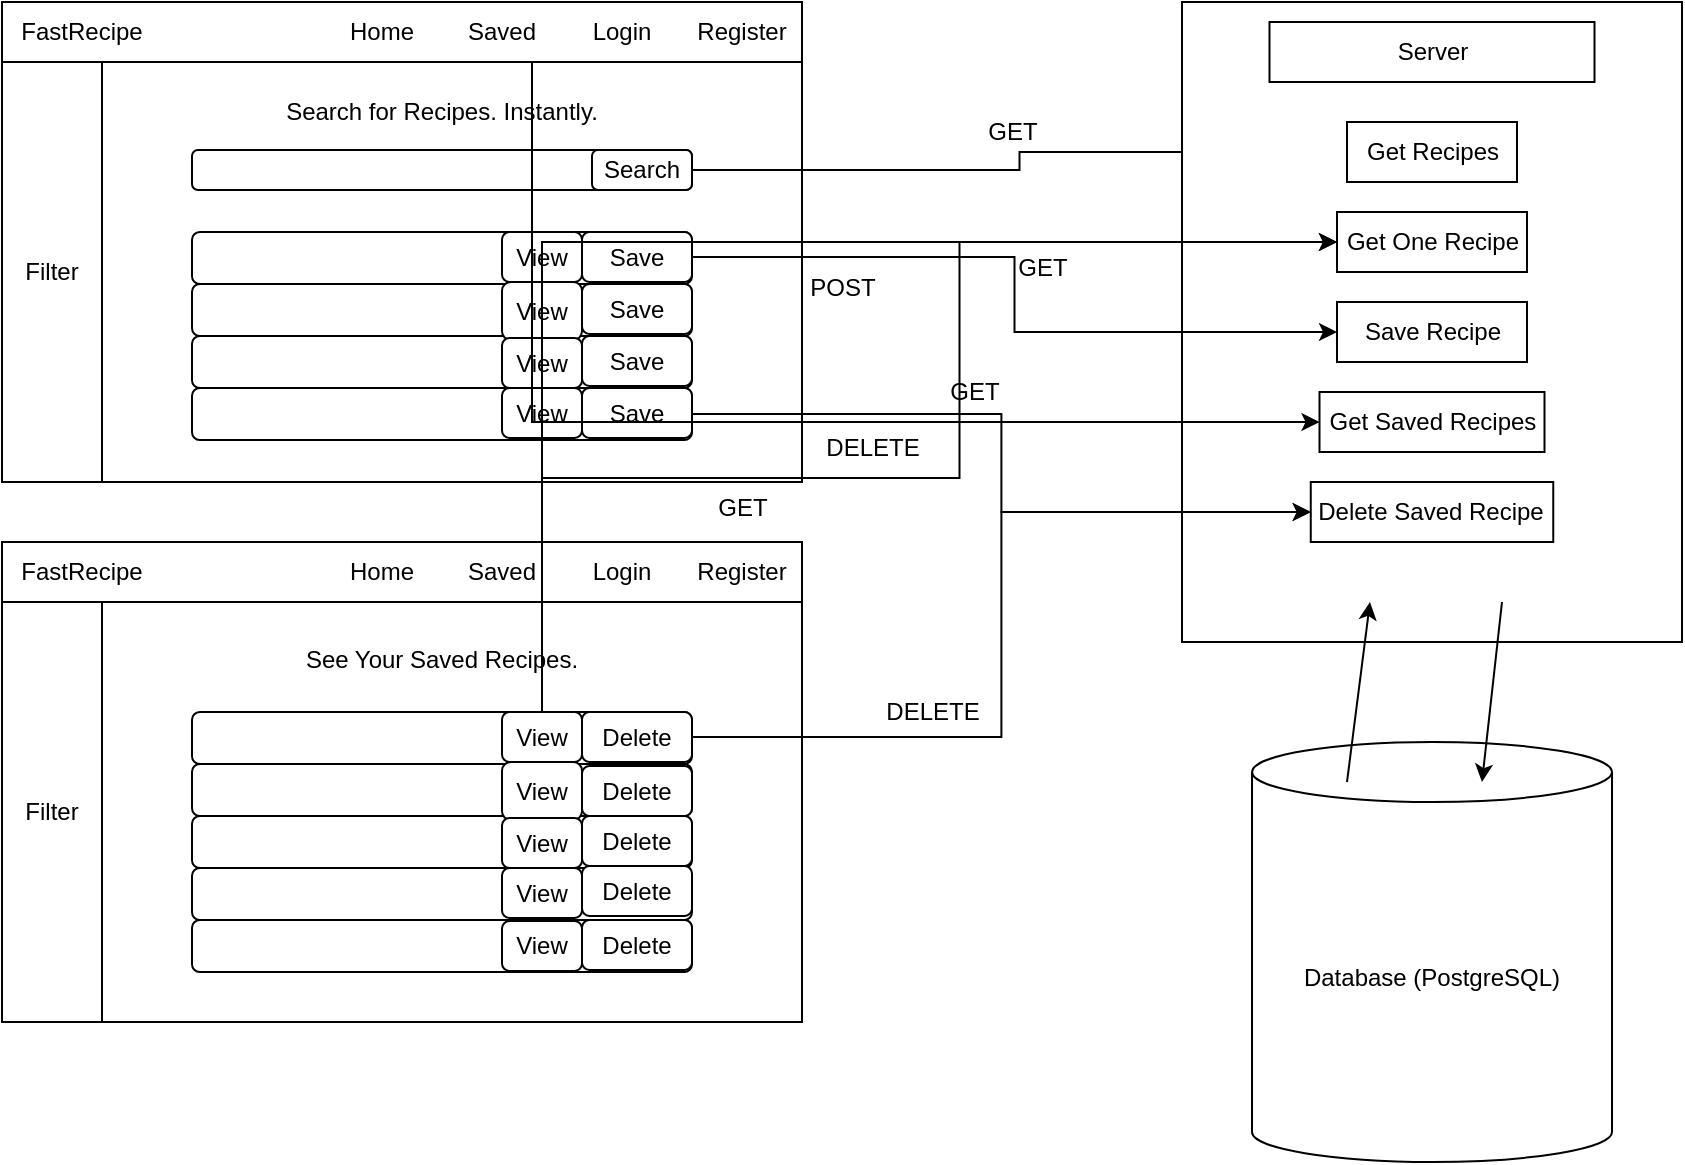 <mxfile version="26.0.5">
  <diagram name="Page-1" id="zjo0tRsgxgB2ME6z2J11">
    <mxGraphModel dx="962" dy="544" grid="1" gridSize="10" guides="1" tooltips="1" connect="1" arrows="1" fold="1" page="1" pageScale="1" pageWidth="850" pageHeight="1100" math="0" shadow="0">
      <root>
        <mxCell id="0" />
        <mxCell id="1" parent="0" />
        <mxCell id="HxeO4VEjhagr6qRDo7I1-1" value="" style="rounded=0;whiteSpace=wrap;html=1;" vertex="1" parent="1">
          <mxGeometry x="80" y="50" width="400" height="240" as="geometry" />
        </mxCell>
        <mxCell id="HxeO4VEjhagr6qRDo7I1-2" value="" style="rounded=0;whiteSpace=wrap;html=1;" vertex="1" parent="1">
          <mxGeometry x="80" y="50" width="400" height="30" as="geometry" />
        </mxCell>
        <mxCell id="HxeO4VEjhagr6qRDo7I1-3" value="FastRecipe" style="text;html=1;align=center;verticalAlign=middle;whiteSpace=wrap;rounded=0;" vertex="1" parent="1">
          <mxGeometry x="90" y="50" width="60" height="30" as="geometry" />
        </mxCell>
        <mxCell id="HxeO4VEjhagr6qRDo7I1-4" value="Home" style="text;html=1;align=center;verticalAlign=middle;whiteSpace=wrap;rounded=0;" vertex="1" parent="1">
          <mxGeometry x="240" y="50" width="60" height="30" as="geometry" />
        </mxCell>
        <mxCell id="HxeO4VEjhagr6qRDo7I1-5" value="Saved" style="text;html=1;align=center;verticalAlign=middle;whiteSpace=wrap;rounded=0;" vertex="1" parent="1">
          <mxGeometry x="300" y="50" width="60" height="30" as="geometry" />
        </mxCell>
        <mxCell id="HxeO4VEjhagr6qRDo7I1-6" value="Login" style="text;html=1;align=center;verticalAlign=middle;whiteSpace=wrap;rounded=0;" vertex="1" parent="1">
          <mxGeometry x="360" y="50" width="60" height="30" as="geometry" />
        </mxCell>
        <mxCell id="HxeO4VEjhagr6qRDo7I1-9" value="Register" style="text;html=1;align=center;verticalAlign=middle;whiteSpace=wrap;rounded=0;" vertex="1" parent="1">
          <mxGeometry x="420" y="50" width="60" height="30" as="geometry" />
        </mxCell>
        <mxCell id="HxeO4VEjhagr6qRDo7I1-12" value="" style="rounded=1;whiteSpace=wrap;html=1;" vertex="1" parent="1">
          <mxGeometry x="175" y="124" width="250" height="20" as="geometry" />
        </mxCell>
        <mxCell id="HxeO4VEjhagr6qRDo7I1-25" style="edgeStyle=orthogonalEdgeStyle;rounded=0;orthogonalLoop=1;jettySize=auto;html=1;exitX=1;exitY=0.5;exitDx=0;exitDy=0;" edge="1" parent="1" source="HxeO4VEjhagr6qRDo7I1-13" target="HxeO4VEjhagr6qRDo7I1-19">
          <mxGeometry relative="1" as="geometry" />
        </mxCell>
        <mxCell id="HxeO4VEjhagr6qRDo7I1-13" value="Search" style="rounded=1;whiteSpace=wrap;html=1;" vertex="1" parent="1">
          <mxGeometry x="375" y="124" width="50" height="20" as="geometry" />
        </mxCell>
        <mxCell id="HxeO4VEjhagr6qRDo7I1-14" value="Search for Recipes. Instantly." style="text;html=1;align=center;verticalAlign=middle;whiteSpace=wrap;rounded=0;" vertex="1" parent="1">
          <mxGeometry x="220" y="90" width="160" height="30" as="geometry" />
        </mxCell>
        <mxCell id="HxeO4VEjhagr6qRDo7I1-15" value="Filter" style="rounded=0;whiteSpace=wrap;html=1;" vertex="1" parent="1">
          <mxGeometry x="80" y="80" width="50" height="210" as="geometry" />
        </mxCell>
        <mxCell id="HxeO4VEjhagr6qRDo7I1-17" value="" style="rounded=0;whiteSpace=wrap;html=1;" vertex="1" parent="1">
          <mxGeometry x="670" y="50" width="250" height="320" as="geometry" />
        </mxCell>
        <mxCell id="HxeO4VEjhagr6qRDo7I1-18" value="Server" style="rounded=0;whiteSpace=wrap;html=1;" vertex="1" parent="1">
          <mxGeometry x="713.75" y="60" width="162.5" height="30" as="geometry" />
        </mxCell>
        <mxCell id="HxeO4VEjhagr6qRDo7I1-19" value="Get Recipes" style="rounded=0;whiteSpace=wrap;html=1;" vertex="1" parent="1">
          <mxGeometry x="752.5" y="110" width="85" height="30" as="geometry" />
        </mxCell>
        <mxCell id="HxeO4VEjhagr6qRDo7I1-20" value="Get One Recipe" style="rounded=0;whiteSpace=wrap;html=1;" vertex="1" parent="1">
          <mxGeometry x="747.5" y="155" width="95" height="30" as="geometry" />
        </mxCell>
        <mxCell id="HxeO4VEjhagr6qRDo7I1-21" value="Save Recipe" style="rounded=0;whiteSpace=wrap;html=1;" vertex="1" parent="1">
          <mxGeometry x="747.5" y="200" width="95" height="30" as="geometry" />
        </mxCell>
        <mxCell id="HxeO4VEjhagr6qRDo7I1-22" value="Get Saved Recipes" style="rounded=0;whiteSpace=wrap;html=1;" vertex="1" parent="1">
          <mxGeometry x="738.75" y="245" width="112.5" height="30" as="geometry" />
        </mxCell>
        <mxCell id="HxeO4VEjhagr6qRDo7I1-24" value="Delete Saved Recipe" style="rounded=0;whiteSpace=wrap;html=1;" vertex="1" parent="1">
          <mxGeometry x="734.38" y="290" width="121.25" height="30" as="geometry" />
        </mxCell>
        <mxCell id="HxeO4VEjhagr6qRDo7I1-26" value="GET" style="text;html=1;align=center;verticalAlign=middle;resizable=0;points=[];autosize=1;strokeColor=none;fillColor=none;" vertex="1" parent="1">
          <mxGeometry x="560" y="100" width="50" height="30" as="geometry" />
        </mxCell>
        <mxCell id="HxeO4VEjhagr6qRDo7I1-27" value="Database (PostgreSQL)" style="shape=cylinder3;whiteSpace=wrap;html=1;boundedLbl=1;backgroundOutline=1;size=15;" vertex="1" parent="1">
          <mxGeometry x="705.01" y="420" width="180" height="210" as="geometry" />
        </mxCell>
        <mxCell id="HxeO4VEjhagr6qRDo7I1-28" value="" style="endArrow=classic;html=1;rounded=0;" edge="1" parent="1">
          <mxGeometry width="50" height="50" relative="1" as="geometry">
            <mxPoint x="752.5" y="440" as="sourcePoint" />
            <mxPoint x="764" y="350" as="targetPoint" />
          </mxGeometry>
        </mxCell>
        <mxCell id="HxeO4VEjhagr6qRDo7I1-30" value="" style="endArrow=classic;html=1;rounded=0;" edge="1" parent="1">
          <mxGeometry width="50" height="50" relative="1" as="geometry">
            <mxPoint x="830" y="350" as="sourcePoint" />
            <mxPoint x="820" y="440" as="targetPoint" />
          </mxGeometry>
        </mxCell>
        <mxCell id="HxeO4VEjhagr6qRDo7I1-31" value="" style="rounded=0;whiteSpace=wrap;html=1;" vertex="1" parent="1">
          <mxGeometry x="80" y="320" width="400" height="240" as="geometry" />
        </mxCell>
        <mxCell id="HxeO4VEjhagr6qRDo7I1-32" value="" style="rounded=0;whiteSpace=wrap;html=1;" vertex="1" parent="1">
          <mxGeometry x="80" y="320" width="400" height="30" as="geometry" />
        </mxCell>
        <mxCell id="HxeO4VEjhagr6qRDo7I1-33" value="FastRecipe" style="text;html=1;align=center;verticalAlign=middle;whiteSpace=wrap;rounded=0;" vertex="1" parent="1">
          <mxGeometry x="90" y="320" width="60" height="30" as="geometry" />
        </mxCell>
        <mxCell id="HxeO4VEjhagr6qRDo7I1-34" value="Home" style="text;html=1;align=center;verticalAlign=middle;whiteSpace=wrap;rounded=0;" vertex="1" parent="1">
          <mxGeometry x="240" y="320" width="60" height="30" as="geometry" />
        </mxCell>
        <mxCell id="HxeO4VEjhagr6qRDo7I1-35" value="Saved" style="text;html=1;align=center;verticalAlign=middle;whiteSpace=wrap;rounded=0;" vertex="1" parent="1">
          <mxGeometry x="300" y="320" width="60" height="30" as="geometry" />
        </mxCell>
        <mxCell id="HxeO4VEjhagr6qRDo7I1-36" value="Login" style="text;html=1;align=center;verticalAlign=middle;whiteSpace=wrap;rounded=0;" vertex="1" parent="1">
          <mxGeometry x="360" y="320" width="60" height="30" as="geometry" />
        </mxCell>
        <mxCell id="HxeO4VEjhagr6qRDo7I1-37" value="Register" style="text;html=1;align=center;verticalAlign=middle;whiteSpace=wrap;rounded=0;" vertex="1" parent="1">
          <mxGeometry x="420" y="320" width="60" height="30" as="geometry" />
        </mxCell>
        <mxCell id="HxeO4VEjhagr6qRDo7I1-38" value="" style="rounded=1;whiteSpace=wrap;html=1;" vertex="1" parent="1">
          <mxGeometry x="175" y="405" width="250" height="26" as="geometry" />
        </mxCell>
        <mxCell id="HxeO4VEjhagr6qRDo7I1-40" value="See Y&lt;span style=&quot;background-color: transparent; color: light-dark(rgb(0, 0, 0), rgb(255, 255, 255));&quot;&gt;our Saved Recipes.&lt;/span&gt;" style="text;html=1;align=center;verticalAlign=middle;whiteSpace=wrap;rounded=0;" vertex="1" parent="1">
          <mxGeometry x="220" y="364" width="160" height="30" as="geometry" />
        </mxCell>
        <mxCell id="HxeO4VEjhagr6qRDo7I1-41" value="Filter" style="rounded=0;whiteSpace=wrap;html=1;" vertex="1" parent="1">
          <mxGeometry x="80" y="350" width="50" height="210" as="geometry" />
        </mxCell>
        <mxCell id="HxeO4VEjhagr6qRDo7I1-42" value="" style="rounded=1;whiteSpace=wrap;html=1;" vertex="1" parent="1">
          <mxGeometry x="175" y="431" width="250" height="26" as="geometry" />
        </mxCell>
        <mxCell id="HxeO4VEjhagr6qRDo7I1-43" value="" style="rounded=1;whiteSpace=wrap;html=1;" vertex="1" parent="1">
          <mxGeometry x="175" y="457" width="250" height="26" as="geometry" />
        </mxCell>
        <mxCell id="HxeO4VEjhagr6qRDo7I1-44" value="" style="rounded=1;whiteSpace=wrap;html=1;" vertex="1" parent="1">
          <mxGeometry x="175" y="483" width="250" height="26" as="geometry" />
        </mxCell>
        <mxCell id="HxeO4VEjhagr6qRDo7I1-45" value="" style="rounded=1;whiteSpace=wrap;html=1;" vertex="1" parent="1">
          <mxGeometry x="175" y="509" width="250" height="26" as="geometry" />
        </mxCell>
        <mxCell id="HxeO4VEjhagr6qRDo7I1-52" style="edgeStyle=orthogonalEdgeStyle;rounded=0;orthogonalLoop=1;jettySize=auto;html=1;exitX=1;exitY=0.5;exitDx=0;exitDy=0;entryX=0;entryY=0.5;entryDx=0;entryDy=0;" edge="1" parent="1" source="HxeO4VEjhagr6qRDo7I1-46" target="HxeO4VEjhagr6qRDo7I1-24">
          <mxGeometry relative="1" as="geometry" />
        </mxCell>
        <mxCell id="HxeO4VEjhagr6qRDo7I1-46" value="Delete" style="rounded=1;whiteSpace=wrap;html=1;" vertex="1" parent="1">
          <mxGeometry x="370" y="405" width="55" height="25" as="geometry" />
        </mxCell>
        <mxCell id="HxeO4VEjhagr6qRDo7I1-47" value="Delete" style="rounded=1;whiteSpace=wrap;html=1;" vertex="1" parent="1">
          <mxGeometry x="370" y="432" width="55" height="25" as="geometry" />
        </mxCell>
        <mxCell id="HxeO4VEjhagr6qRDo7I1-48" value="Delete" style="rounded=1;whiteSpace=wrap;html=1;" vertex="1" parent="1">
          <mxGeometry x="370" y="457" width="55" height="25" as="geometry" />
        </mxCell>
        <mxCell id="HxeO4VEjhagr6qRDo7I1-49" value="Delete" style="rounded=1;whiteSpace=wrap;html=1;" vertex="1" parent="1">
          <mxGeometry x="370" y="482" width="55" height="25" as="geometry" />
        </mxCell>
        <mxCell id="HxeO4VEjhagr6qRDo7I1-51" value="Delete" style="rounded=1;whiteSpace=wrap;html=1;" vertex="1" parent="1">
          <mxGeometry x="370" y="509" width="55" height="25" as="geometry" />
        </mxCell>
        <mxCell id="HxeO4VEjhagr6qRDo7I1-53" value="DELETE" style="text;html=1;align=center;verticalAlign=middle;resizable=0;points=[];autosize=1;strokeColor=none;fillColor=none;" vertex="1" parent="1">
          <mxGeometry x="510" y="390" width="70" height="30" as="geometry" />
        </mxCell>
        <mxCell id="HxeO4VEjhagr6qRDo7I1-55" value="GET" style="text;html=1;align=center;verticalAlign=middle;resizable=0;points=[];autosize=1;strokeColor=none;fillColor=none;" vertex="1" parent="1">
          <mxGeometry x="541" y="230" width="50" height="30" as="geometry" />
        </mxCell>
        <mxCell id="HxeO4VEjhagr6qRDo7I1-57" value="View" style="rounded=1;whiteSpace=wrap;html=1;" vertex="1" parent="1">
          <mxGeometry x="330" y="405" width="40" height="25" as="geometry" />
        </mxCell>
        <mxCell id="HxeO4VEjhagr6qRDo7I1-58" value="View" style="rounded=1;whiteSpace=wrap;html=1;" vertex="1" parent="1">
          <mxGeometry x="330" y="430" width="40" height="29" as="geometry" />
        </mxCell>
        <mxCell id="HxeO4VEjhagr6qRDo7I1-59" value="View" style="rounded=1;whiteSpace=wrap;html=1;" vertex="1" parent="1">
          <mxGeometry x="330" y="458" width="40" height="25" as="geometry" />
        </mxCell>
        <mxCell id="HxeO4VEjhagr6qRDo7I1-60" value="View" style="rounded=1;whiteSpace=wrap;html=1;" vertex="1" parent="1">
          <mxGeometry x="330" y="483" width="40" height="25" as="geometry" />
        </mxCell>
        <mxCell id="HxeO4VEjhagr6qRDo7I1-61" value="View" style="rounded=1;whiteSpace=wrap;html=1;" vertex="1" parent="1">
          <mxGeometry x="330" y="509.5" width="40" height="25" as="geometry" />
        </mxCell>
        <mxCell id="HxeO4VEjhagr6qRDo7I1-65" value="" style="rounded=1;whiteSpace=wrap;html=1;" vertex="1" parent="1">
          <mxGeometry x="175" y="165" width="250" height="26" as="geometry" />
        </mxCell>
        <mxCell id="HxeO4VEjhagr6qRDo7I1-66" value="" style="rounded=1;whiteSpace=wrap;html=1;" vertex="1" parent="1">
          <mxGeometry x="175" y="191" width="250" height="26" as="geometry" />
        </mxCell>
        <mxCell id="HxeO4VEjhagr6qRDo7I1-67" value="" style="rounded=1;whiteSpace=wrap;html=1;" vertex="1" parent="1">
          <mxGeometry x="175" y="217" width="250" height="26" as="geometry" />
        </mxCell>
        <mxCell id="HxeO4VEjhagr6qRDo7I1-82" style="edgeStyle=orthogonalEdgeStyle;rounded=0;orthogonalLoop=1;jettySize=auto;html=1;exitX=1;exitY=0.5;exitDx=0;exitDy=0;entryX=0;entryY=0.5;entryDx=0;entryDy=0;" edge="1" parent="1" source="HxeO4VEjhagr6qRDo7I1-68" target="HxeO4VEjhagr6qRDo7I1-24">
          <mxGeometry relative="1" as="geometry" />
        </mxCell>
        <mxCell id="HxeO4VEjhagr6qRDo7I1-68" value="" style="rounded=1;whiteSpace=wrap;html=1;" vertex="1" parent="1">
          <mxGeometry x="175" y="243" width="250" height="26" as="geometry" />
        </mxCell>
        <mxCell id="HxeO4VEjhagr6qRDo7I1-90" style="edgeStyle=orthogonalEdgeStyle;rounded=0;orthogonalLoop=1;jettySize=auto;html=1;entryX=0;entryY=0.5;entryDx=0;entryDy=0;" edge="1" parent="1" source="HxeO4VEjhagr6qRDo7I1-70" target="HxeO4VEjhagr6qRDo7I1-21">
          <mxGeometry relative="1" as="geometry" />
        </mxCell>
        <mxCell id="HxeO4VEjhagr6qRDo7I1-70" value="Save" style="rounded=1;whiteSpace=wrap;html=1;" vertex="1" parent="1">
          <mxGeometry x="370" y="165" width="55" height="25" as="geometry" />
        </mxCell>
        <mxCell id="HxeO4VEjhagr6qRDo7I1-71" value="Save" style="rounded=1;whiteSpace=wrap;html=1;" vertex="1" parent="1">
          <mxGeometry x="370" y="217" width="55" height="25" as="geometry" />
        </mxCell>
        <mxCell id="HxeO4VEjhagr6qRDo7I1-72" value="Save" style="rounded=1;whiteSpace=wrap;html=1;" vertex="1" parent="1">
          <mxGeometry x="370" y="243" width="55" height="25" as="geometry" />
        </mxCell>
        <mxCell id="HxeO4VEjhagr6qRDo7I1-73" value="Save" style="rounded=1;whiteSpace=wrap;html=1;" vertex="1" parent="1">
          <mxGeometry x="370" y="191" width="55" height="25" as="geometry" />
        </mxCell>
        <mxCell id="HxeO4VEjhagr6qRDo7I1-74" value="View" style="rounded=1;whiteSpace=wrap;html=1;" vertex="1" parent="1">
          <mxGeometry x="330" y="165" width="40" height="25" as="geometry" />
        </mxCell>
        <mxCell id="HxeO4VEjhagr6qRDo7I1-75" value="View" style="rounded=1;whiteSpace=wrap;html=1;" vertex="1" parent="1">
          <mxGeometry x="330" y="190" width="40" height="29" as="geometry" />
        </mxCell>
        <mxCell id="HxeO4VEjhagr6qRDo7I1-76" value="View" style="rounded=1;whiteSpace=wrap;html=1;" vertex="1" parent="1">
          <mxGeometry x="330" y="218" width="40" height="25" as="geometry" />
        </mxCell>
        <mxCell id="HxeO4VEjhagr6qRDo7I1-84" style="edgeStyle=orthogonalEdgeStyle;rounded=0;orthogonalLoop=1;jettySize=auto;html=1;exitX=0.5;exitY=1;exitDx=0;exitDy=0;entryX=0;entryY=0.5;entryDx=0;entryDy=0;" edge="1" parent="1" source="HxeO4VEjhagr6qRDo7I1-77" target="HxeO4VEjhagr6qRDo7I1-20">
          <mxGeometry relative="1" as="geometry" />
        </mxCell>
        <mxCell id="HxeO4VEjhagr6qRDo7I1-77" value="View" style="rounded=1;whiteSpace=wrap;html=1;" vertex="1" parent="1">
          <mxGeometry x="330" y="243" width="40" height="25" as="geometry" />
        </mxCell>
        <mxCell id="HxeO4VEjhagr6qRDo7I1-80" value="GET" style="text;html=1;align=center;verticalAlign=middle;resizable=0;points=[];autosize=1;strokeColor=none;fillColor=none;" vertex="1" parent="1">
          <mxGeometry x="575" y="168" width="50" height="30" as="geometry" />
        </mxCell>
        <mxCell id="HxeO4VEjhagr6qRDo7I1-83" value="DELETE" style="text;html=1;align=center;verticalAlign=middle;resizable=0;points=[];autosize=1;strokeColor=none;fillColor=none;" vertex="1" parent="1">
          <mxGeometry x="480" y="258" width="70" height="30" as="geometry" />
        </mxCell>
        <mxCell id="HxeO4VEjhagr6qRDo7I1-85" value="GET" style="text;html=1;align=center;verticalAlign=middle;resizable=0;points=[];autosize=1;strokeColor=none;fillColor=none;" vertex="1" parent="1">
          <mxGeometry x="425" y="288" width="50" height="30" as="geometry" />
        </mxCell>
        <mxCell id="HxeO4VEjhagr6qRDo7I1-87" style="edgeStyle=orthogonalEdgeStyle;rounded=0;orthogonalLoop=1;jettySize=auto;html=1;exitX=0.75;exitY=1;exitDx=0;exitDy=0;entryX=0;entryY=0.5;entryDx=0;entryDy=0;" edge="1" parent="1" source="HxeO4VEjhagr6qRDo7I1-5" target="HxeO4VEjhagr6qRDo7I1-22">
          <mxGeometry relative="1" as="geometry" />
        </mxCell>
        <mxCell id="HxeO4VEjhagr6qRDo7I1-79" style="edgeStyle=orthogonalEdgeStyle;rounded=0;orthogonalLoop=1;jettySize=auto;html=1;exitX=0.5;exitY=0;exitDx=0;exitDy=0;entryX=0;entryY=0.5;entryDx=0;entryDy=0;" edge="1" parent="1" source="HxeO4VEjhagr6qRDo7I1-57" target="HxeO4VEjhagr6qRDo7I1-20">
          <mxGeometry relative="1" as="geometry" />
        </mxCell>
        <mxCell id="HxeO4VEjhagr6qRDo7I1-91" value="POST" style="text;html=1;align=center;verticalAlign=middle;resizable=0;points=[];autosize=1;strokeColor=none;fillColor=none;" vertex="1" parent="1">
          <mxGeometry x="470" y="178" width="60" height="30" as="geometry" />
        </mxCell>
      </root>
    </mxGraphModel>
  </diagram>
</mxfile>
